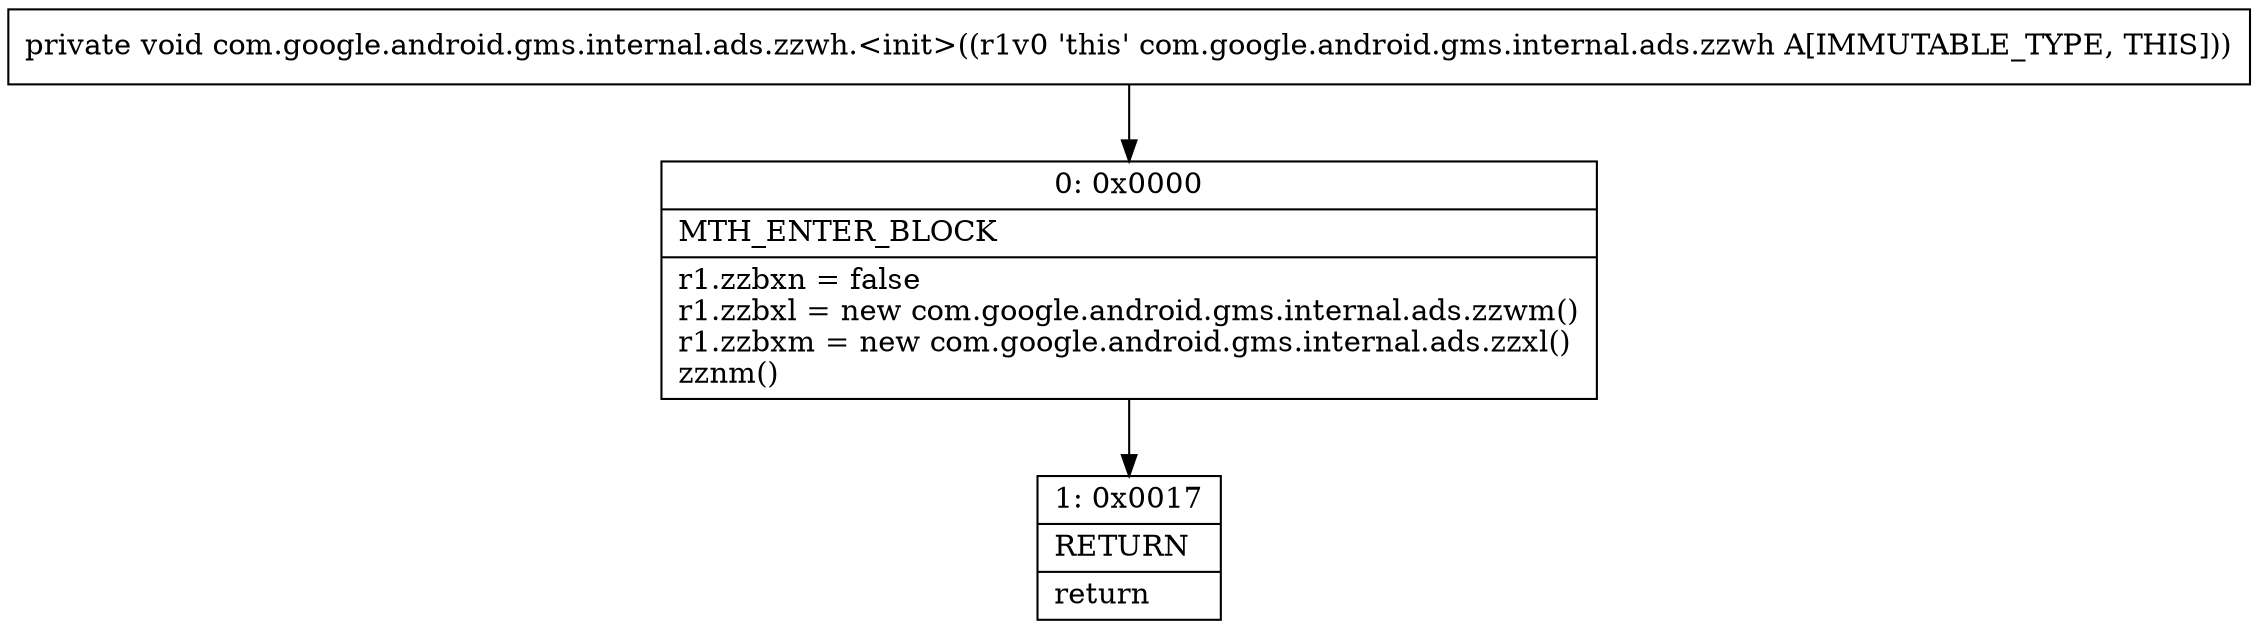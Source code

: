 digraph "CFG forcom.google.android.gms.internal.ads.zzwh.\<init\>()V" {
Node_0 [shape=record,label="{0\:\ 0x0000|MTH_ENTER_BLOCK\l|r1.zzbxn = false\lr1.zzbxl = new com.google.android.gms.internal.ads.zzwm()\lr1.zzbxm = new com.google.android.gms.internal.ads.zzxl()\lzznm()\l}"];
Node_1 [shape=record,label="{1\:\ 0x0017|RETURN\l|return\l}"];
MethodNode[shape=record,label="{private void com.google.android.gms.internal.ads.zzwh.\<init\>((r1v0 'this' com.google.android.gms.internal.ads.zzwh A[IMMUTABLE_TYPE, THIS])) }"];
MethodNode -> Node_0;
Node_0 -> Node_1;
}

